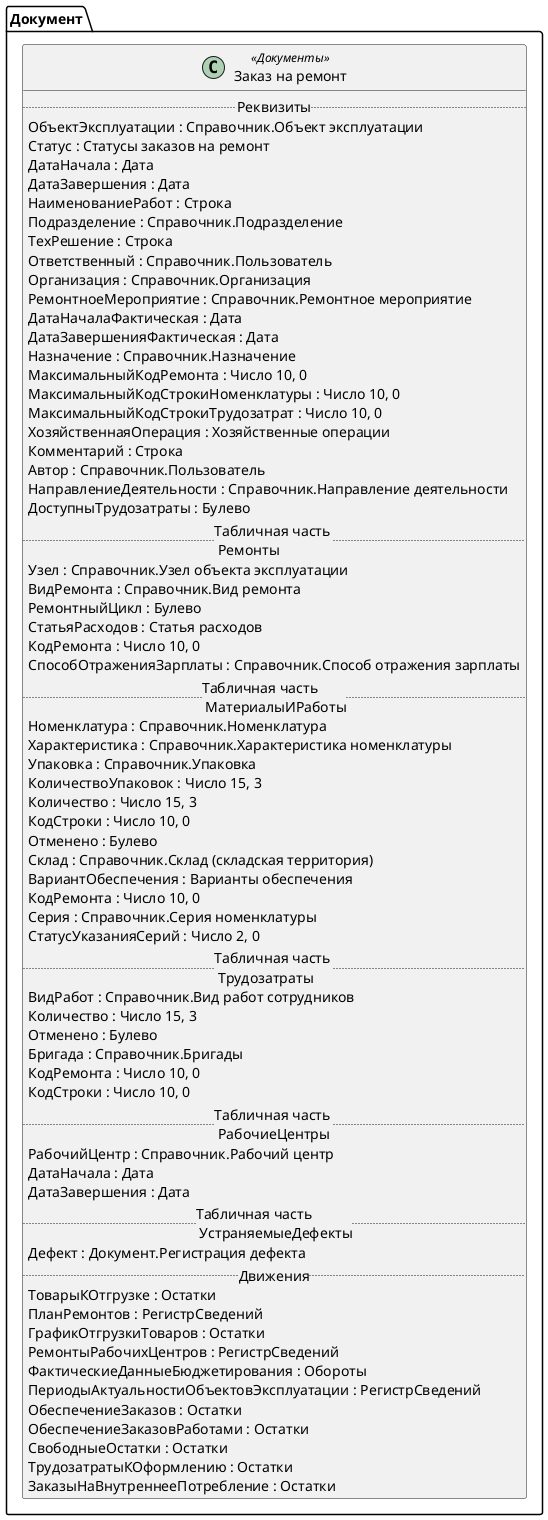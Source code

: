 ﻿@startuml ЗаказНаРемонт
'!include templates.wsd
'..\include templates.wsd
class Документ.ЗаказНаРемонт as "Заказ на ремонт" <<Документы>>
{
..Реквизиты..
ОбъектЭксплуатации : Справочник.Объект эксплуатации
Статус : Статусы заказов на ремонт
ДатаНачала : Дата
ДатаЗавершения : Дата
НаименованиеРабот : Строка
Подразделение : Справочник.Подразделение
ТехРешение : Строка
Ответственный : Справочник.Пользователь
Организация : Справочник.Организация
РемонтноеМероприятие : Справочник.Ремонтное мероприятие
ДатаНачалаФактическая : Дата
ДатаЗавершенияФактическая : Дата
Назначение : Справочник.Назначение
МаксимальныйКодРемонта : Число 10, 0
МаксимальныйКодСтрокиНоменклатуры : Число 10, 0
МаксимальныйКодСтрокиТрудозатрат : Число 10, 0
ХозяйственнаяОперация : Хозяйственные операции
Комментарий : Строка
Автор : Справочник.Пользователь
НаправлениеДеятельности : Справочник.Направление деятельности
ДоступныТрудозатраты : Булево
..Табличная часть \n Ремонты..
Узел : Справочник.Узел объекта эксплуатации
ВидРемонта : Справочник.Вид ремонта
РемонтныйЦикл : Булево
СтатьяРасходов : Статья расходов
КодРемонта : Число 10, 0
СпособОтраженияЗарплаты : Справочник.Способ отражения зарплаты
..Табличная часть \n МатериалыИРаботы..
Номенклатура : Справочник.Номенклатура
Характеристика : Справочник.Характеристика номенклатуры
Упаковка : Справочник.Упаковка
КоличествоУпаковок : Число 15, 3
Количество : Число 15, 3
КодСтроки : Число 10, 0
Отменено : Булево
Склад : Справочник.Склад (складская территория)
ВариантОбеспечения : Варианты обеспечения
КодРемонта : Число 10, 0
Серия : Справочник.Серия номенклатуры
СтатусУказанияСерий : Число 2, 0
..Табличная часть \n Трудозатраты..
ВидРабот : Справочник.Вид работ сотрудников
Количество : Число 15, 3
Отменено : Булево
Бригада : Справочник.Бригады
КодРемонта : Число 10, 0
КодСтроки : Число 10, 0
..Табличная часть \n РабочиеЦентры..
РабочийЦентр : Справочник.Рабочий центр
ДатаНачала : Дата
ДатаЗавершения : Дата
..Табличная часть \n УстраняемыеДефекты..
Дефект : Документ.Регистрация дефекта
..Движения..
ТоварыКОтгрузке : Остатки
ПланРемонтов : РегистрСведений
ГрафикОтгрузкиТоваров : Остатки
РемонтыРабочихЦентров : РегистрСведений
ФактическиеДанныеБюджетирования : Обороты
ПериодыАктуальностиОбъектовЭксплуатации : РегистрСведений
ОбеспечениеЗаказов : Остатки
ОбеспечениеЗаказовРаботами : Остатки
СвободныеОстатки : Остатки
ТрудозатратыКОформлению : Остатки
ЗаказыНаВнутреннееПотребление : Остатки
}
@enduml
